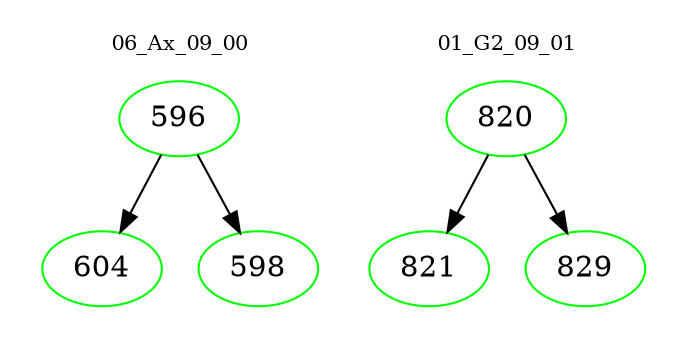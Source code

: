 digraph{
subgraph cluster_0 {
color = white
label = "06_Ax_09_00";
fontsize=10;
T0_596 [label="596", color="green"]
T0_596 -> T0_604 [color="black"]
T0_604 [label="604", color="green"]
T0_596 -> T0_598 [color="black"]
T0_598 [label="598", color="green"]
}
subgraph cluster_1 {
color = white
label = "01_G2_09_01";
fontsize=10;
T1_820 [label="820", color="green"]
T1_820 -> T1_821 [color="black"]
T1_821 [label="821", color="green"]
T1_820 -> T1_829 [color="black"]
T1_829 [label="829", color="green"]
}
}
